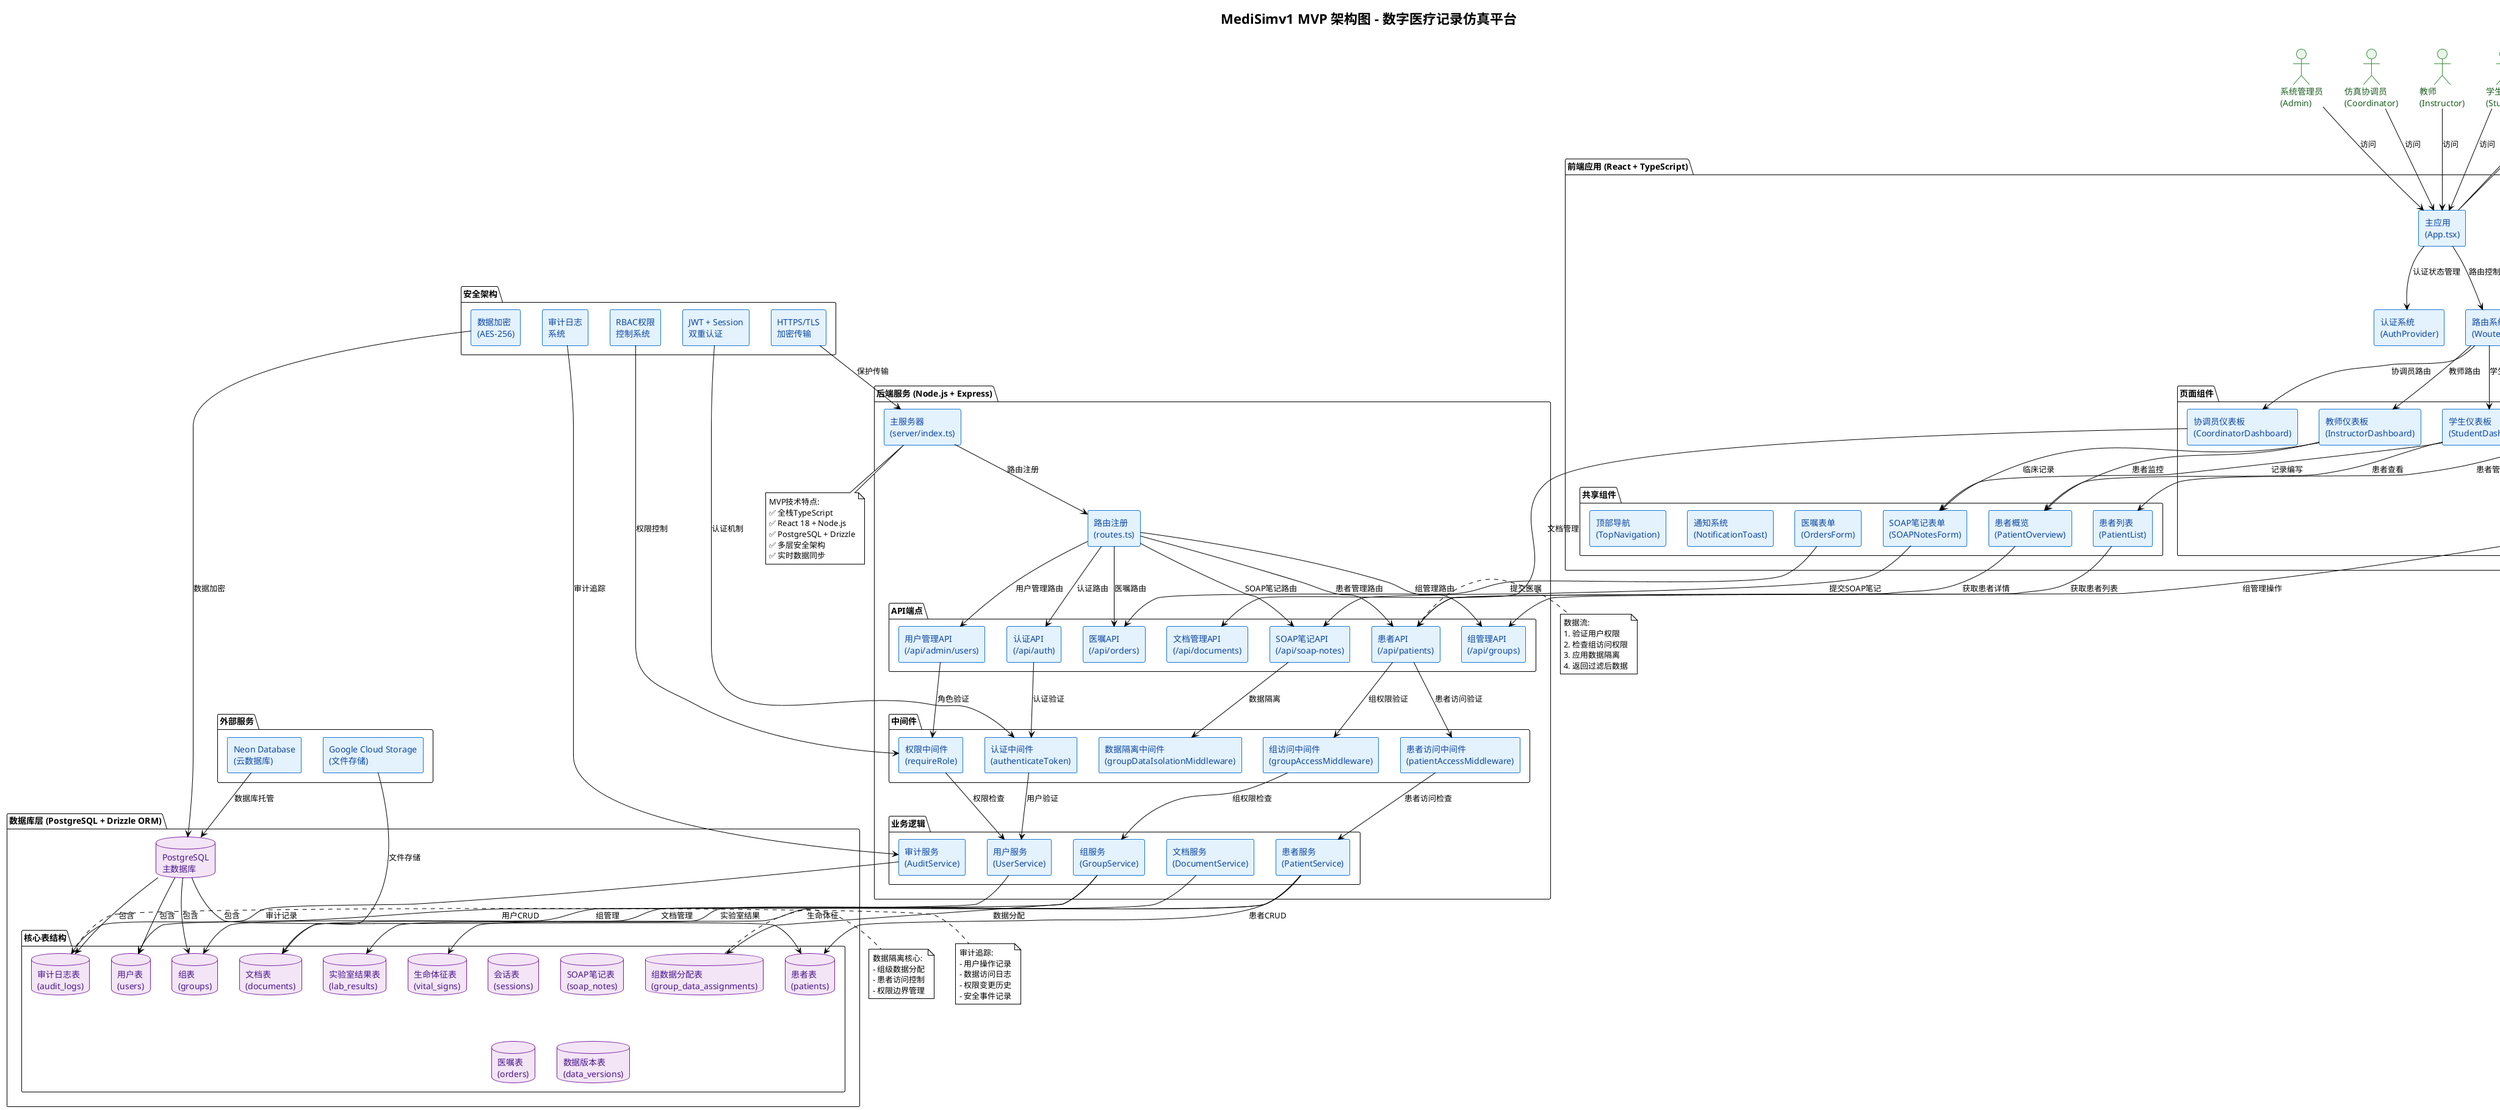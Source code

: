 @startuml MediSimv1-MVP-Architecture
!theme plain
skinparam backgroundColor #FFFFFF
skinparam componentStyle rectangle

title MediSimv1 MVP 架构图 - 数字医疗记录仿真平台

' 定义样式
skinparam component {
    BackgroundColor #E3F2FD
    BorderColor #1976D2
    FontColor #0D47A1
}

skinparam database {
    BackgroundColor #F3E5F5
    BorderColor #7B1FA2
    FontColor #4A148C
}

skinparam actor {
    BackgroundColor #E8F5E8
    BorderColor #388E3C
    FontColor #1B5E20
}

' 用户角色
actor "系统管理员\n(Admin)" as Admin
actor "仿真协调员\n(Coordinator)" as Coordinator
actor "教师\n(Instructor)" as Instructor
actor "学生\n(Student)" as Student

' 前端组件
package "前端应用 (React + TypeScript)" {
    component "主应用\n(App.tsx)" as App
    component "认证系统\n(AuthProvider)" as Auth
    component "路由系统\n(Wouter)" as Router
    
    package "页面组件" {
        component "管理员仪表板\n(AdminDashboard)" as AdminDash
        component "协调员仪表板\n(CoordinatorDashboard)" as CoordDash
        component "教师仪表板\n(InstructorDashboard)" as InstructorDash
        component "学生仪表板\n(StudentDashboard)" as StudentDash
        component "组管理器\n(GroupManager)" as GroupMgr
    }
    
    package "共享组件" {
        component "患者列表\n(PatientList)" as PatientList
        component "患者概览\n(PatientOverview)" as PatientOverview
        component "SOAP笔记表单\n(SOAPNotesForm)" as SOAPForm
        component "医嘱表单\n(OrdersForm)" as OrdersForm
        component "通知系统\n(NotificationToast)" as Notification
        component "顶部导航\n(TopNavigation)" as TopNav
    }
    
    package "UI组件库" {
        component "shadcn/ui\n组件库" as UIComponents
        component "Tailwind CSS\n样式系统" as Tailwind
    }
}

' 后端服务
package "后端服务 (Node.js + Express)" {
    component "主服务器\n(server/index.ts)" as MainServer
    component "路由注册\n(routes.ts)" as Routes
    
    package "API端点" {
        component "认证API\n(/api/auth)" as AuthAPI
        component "用户管理API\n(/api/admin/users)" as UserAPI
        component "患者API\n(/api/patients)" as PatientAPI
        component "SOAP笔记API\n(/api/soap-notes)" as SOAPAPI
        component "医嘱API\n(/api/orders)" as OrdersAPI
        component "组管理API\n(/api/groups)" as GroupAPI
        component "文档管理API\n(/api/documents)" as DocAPI
    }
    
    package "中间件" {
        component "认证中间件\n(authenticateToken)" as AuthMiddleware
        component "权限中间件\n(requireRole)" as RoleMiddleware
        component "组访问中间件\n(groupAccessMiddleware)" as GroupMiddleware
        component "患者访问中间件\n(patientAccessMiddleware)" as PatientMiddleware
        component "数据隔离中间件\n(groupDataIsolationMiddleware)" as IsolationMiddleware
    }
    
    package "业务逻辑" {
        component "用户服务\n(UserService)" as UserService
        component "患者服务\n(PatientService)" as PatientService
        component "组服务\n(GroupService)" as GroupService
        component "文档服务\n(DocumentService)" as DocService
        component "审计服务\n(AuditService)" as AuditService
    }
}

' 数据库层
package "数据库层 (PostgreSQL + Drizzle ORM)" {
    database "PostgreSQL\n主数据库" as MainDB
    
    package "核心表结构" {
        database "用户表\n(users)" as UsersTable
        database "会话表\n(sessions)" as SessionsTable
        database "患者表\n(patients)" as PatientsTable
        database "生命体征表\n(vital_signs)" as VitalsTable
        database "实验室结果表\n(lab_results)" as LabTable
        database "SOAP笔记表\n(soap_notes)" as SOAPTable
        database "医嘱表\n(orders)" as OrdersTable
        database "组表\n(groups)" as GroupsTable
        database "组数据分配表\n(group_data_assignments)" as GroupDataTable
        database "数据版本表\n(data_versions)" as VersionsTable
        database "文档表\n(documents)" as DocumentsTable
        database "审计日志表\n(audit_logs)" as AuditTable
    }
}

' 外部服务
package "外部服务" {
    component "Google Cloud Storage\n(文件存储)" as GCS
    component "Neon Database\n(云数据库)" as NeonDB
}

' 安全层
package "安全架构" {
    component "HTTPS/TLS\n加密传输" as HTTPS
    component "JWT + Session\n双重认证" as JWT
    component "RBAC权限\n控制系统" as RBAC
    component "数据加密\n(AES-256)" as Encryption
    component "审计日志\n系统" as AuditLog
}

' 连接关系 - 用户到前端
Admin --> App : 访问
Coordinator --> App : 访问
Instructor --> App : 访问
Student --> App : 访问

' 前端内部连接
App --> Auth : 认证状态管理
App --> Router : 路由控制
Router --> AdminDash : 管理员路由
Router --> CoordDash : 协调员路由
Router --> InstructorDash : 教师路由
Router --> StudentDash : 学生路由
Router --> GroupMgr : 组管理路由

' 页面组件到共享组件
AdminDash --> PatientList : 患者管理
AdminDash --> GroupMgr : 组管理
CoordDash --> DocAPI : 文档管理
InstructorDash --> PatientOverview : 患者监控
InstructorDash --> SOAPForm : 临床记录
StudentDash --> PatientOverview : 患者查看
StudentDash --> SOAPForm : 记录编写

' 前端到后端
PatientList --> PatientAPI : 获取患者列表
PatientOverview --> PatientAPI : 获取患者详情
SOAPForm --> SOAPAPI : 提交SOAP笔记
OrdersForm --> OrdersAPI : 提交医嘱
GroupMgr --> GroupAPI : 组管理操作

' 后端内部连接
MainServer --> Routes : 路由注册
Routes --> AuthAPI : 认证路由
Routes --> UserAPI : 用户管理路由
Routes --> PatientAPI : 患者管理路由
Routes --> SOAPAPI : SOAP笔记路由
Routes --> OrdersAPI : 医嘱路由
Routes --> GroupAPI : 组管理路由

' API到中间件
AuthAPI --> AuthMiddleware : 认证验证
UserAPI --> RoleMiddleware : 角色验证
PatientAPI --> GroupMiddleware : 组权限验证
PatientAPI --> PatientMiddleware : 患者访问验证
SOAPAPI --> IsolationMiddleware : 数据隔离

' 中间件到业务逻辑
AuthMiddleware --> UserService : 用户验证
RoleMiddleware --> UserService : 权限检查
GroupMiddleware --> GroupService : 组权限检查
PatientMiddleware --> PatientService : 患者访问检查

' 业务逻辑到数据库
UserService --> UsersTable : 用户CRUD
PatientService --> PatientsTable : 患者CRUD
PatientService --> VitalsTable : 生命体征
PatientService --> LabTable : 实验室结果
GroupService --> GroupsTable : 组管理
GroupService --> GroupDataTable : 数据分配
DocService --> DocumentsTable : 文档管理
AuditService --> AuditTable : 审计记录

' 数据库连接
MainDB --> UsersTable : 包含
MainDB --> PatientsTable : 包含
MainDB --> GroupsTable : 包含
MainDB --> AuditTable : 包含

' 外部服务连接
GCS --> DocumentsTable : 文件存储
NeonDB --> MainDB : 数据库托管

' 安全层连接
HTTPS --> MainServer : 保护传输
JWT --> AuthMiddleware : 认证机制
RBAC --> RoleMiddleware : 权限控制
Encryption --> MainDB : 数据加密
AuditLog --> AuditService : 审计追踪

' 数据流标注
note right of PatientAPI
  数据流:
  1. 验证用户权限
  2. 检查组访问权限
  3. 应用数据隔离
  4. 返回过滤后数据
end note

note right of GroupDataTable
  数据隔离核心:
  - 组级数据分配
  - 患者访问控制
  - 权限边界管理
end note

note right of AuditTable
  审计追踪:
  - 用户操作记录
  - 数据访问日志
  - 权限变更历史
  - 安全事件记录
end note

' MVP特性标注
note top of App
  MVP核心功能:
  ✅ 四角色权限系统
  ✅ 患者数据管理
  ✅ SOAP笔记系统
  ✅ 医嘱管理系统
  ✅ 组级数据隔离
  ✅ 基础安全防护
end note

note bottom of MainServer
  MVP技术特点:
  ✅ 全栈TypeScript
  ✅ React 18 + Node.js
  ✅ PostgreSQL + Drizzle
  ✅ 多层安全架构
  ✅ 实时数据同步
end note

@enduml
